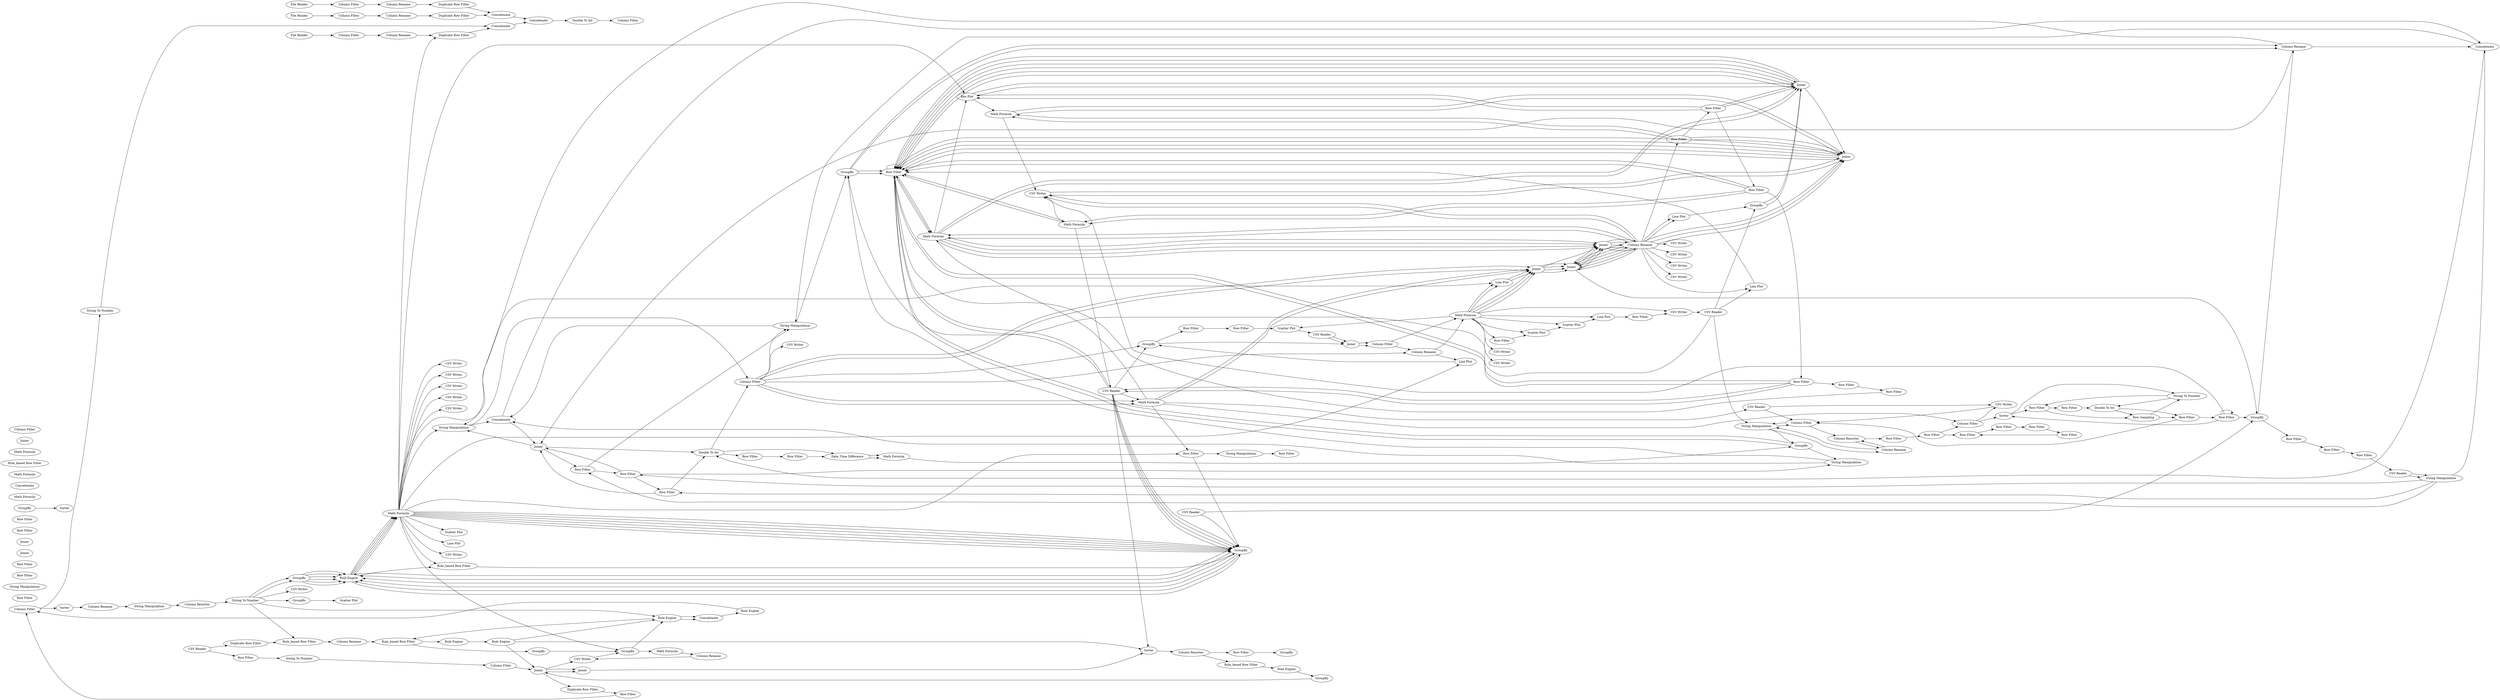 digraph {
	12 [label="Line Plot"]
	60 [label="Line Plot"]
	87 [label="CSV Writer"]
	99 [label="Row Filter"]
	100 [label="Row Filter"]
	101 [label="Row Filter"]
	102 [label="Row Filter"]
	103 [label="Row Filter"]
	104 [label="Row Filter"]
	105 [label="Row Filter"]
	106 [label="Row Filter"]
	107 [label="Row Filter"]
	108 [label="Row Filter"]
	109 [label="Row Filter"]
	110 [label="Row Filter"]
	111 [label="Row Filter"]
	112 [label="Row Filter"]
	113 [label="Row Filter"]
	114 [label="Row Filter"]
	115 [label="Row Filter"]
	116 [label="Row Filter"]
	117 [label="Row Filter"]
	118 [label="Row Filter"]
	119 [label="Row Filter"]
	120 [label="Row Filter"]
	121 [label="Row Filter"]
	122 [label="Row Filter"]
	123 [label="Row Filter"]
	124 [label="Row Filter"]
	125 [label="Row Filter"]
	126 [label="Row Filter"]
	127 [label="Row Filter"]
	128 [label="Row Filter"]
	129 [label="Row Filter"]
	130 [label="Row Filter"]
	131 [label="Row Filter"]
	132 [label="Row Filter"]
	133 [label="Row Filter"]
	134 [label="Row Filter"]
	135 [label="Row Filter"]
	136 [label="Row Filter"]
	137 [label="Row Filter"]
	138 [label="Row Filter"]
	139 [label="Row Filter"]
	140 [label="Row Filter"]
	141 [label="Row Filter"]
	142 [label="Row Filter"]
	143 [label="Row Filter"]
	144 [label="Row Filter"]
	145 [label="Row Filter"]
	146 [label="Row Filter"]
	147 [label="Row Filter"]
	148 [label="Row Filter"]
	149 [label="Row Filter"]
	150 [label="Row Filter"]
	151 [label="Row Filter"]
	152 [label="Row Filter"]
	153 [label="Row Filter"]
	154 [label="Row Filter"]
	155 [label="Row Filter"]
	156 [label="Row Filter"]
	157 [label="Row Filter"]
	158 [label="Row Filter"]
	159 [label="Row Filter"]
	160 [label="Row Filter"]
	161 [label="Row Filter"]
	162 [label="Row Filter"]
	163 [label="Row Filter"]
	164 [label="Row Filter"]
	165 [label="Row Filter"]
	166 [label="Row Filter"]
	167 [label="Row Filter"]
	168 [label="Row Filter"]
	169 [label="Row Filter"]
	170 [label="Row Filter"]
	171 [label="Row Filter"]
	172 [label="Row Filter"]
	173 [label="Row Filter"]
	174 [label="Row Filter"]
	175 [label="Row Filter"]
	176 [label="Row Filter"]
	177 [label="Row Filter"]
	178 [label="Row Filter"]
	179 [label="Row Filter"]
	180 [label="Row Filter"]
	181 [label="Row Filter"]
	182 [label="Row Filter"]
	183 [label="Row Filter"]
	184 [label="Row Filter"]
	185 [label="Row Filter"]
	186 [label="Row Filter"]
	187 [label="Row Filter"]
	188 [label="Row Filter"]
	189 [label="Row Filter"]
	190 [label="Row Filter"]
	191 [label="Row Filter"]
	104 [label="Column Filter"]
	105 [label="CSV Writer"]
	4 [label="File Reader"]
	7 [label="File Reader"]
	8 [label="File Reader"]
	9 [label="File Reader"]
	11 [label="Column Filter"]
	12 [label="Duplicate Row Filter"]
	19 [label="Column Rename"]
	30 [label="Duplicate Row Filter"]
	32 [label="Column Rename"]
	33 [label="Column Filter"]
	34 [label="Duplicate Row Filter"]
	36 [label="Column Rename"]
	37 [label="Column Filter"]
	38 [label="Duplicate Row Filter"]
	40 [label="Column Rename"]
	41 [label="Column Filter"]
	45 [label=Concatenate]
	46 [label=Concatenate]
	47 [label=Concatenate]
	51 [label="String To Number"]
	52 [label="Row Filter"]
	53 [label="Double To Int"]
	55 [label="Column Filter"]
	63 [label="String To Number"]
	64 [label="String To Number"]
	65 [label="Row Filter"]
	108 [label="CSV Reader"]
	109 [label="Column Filter"]
	110 [label="Column Resorter"]
	111 [label=Sorter]
	112 [label="String Manipulation"]
	113 [label="Column Rename"]
	114 [label="Row Filter"]
	116 [label="String To Number"]
	117 [label="Double To Int"]
	118 [label="Row Sampling"]
	119 [label="String Manipulation"]
	120 [label="Row Filter"]
	121 [label="Row Filter"]
	132 [label="Scatter Plot"]
	137 [label="Box Plot"]
	146 [label="Line Plot"]
	150 [label="Scatter Plot"]
	157 [label="Scatter Plot"]
	158 [label="Scatter Plot"]
	159 [label="Line Plot"]
	163 [label="Line Plot"]
	173 [label="Line Plot"]
	176 [label="Line Plot"]
	179 [label="Line Plot"]
	122 [label=GroupBy]
	126 [label="CSV Reader"]
	127 [label="String Manipulation"]
	128 [label="Row Filter"]
	129 [label="Row Filter"]
	130 [label="Row Filter"]
	131 [label="String Manipulation"]
	132 [label="String Manipulation"]
	133 [label=Concatenate]
	134 [label=Concatenate]
	135 [label="String to Date_Time"]
	137 [label="String Manipulation"]
	138 [label="String Manipulation"]
	139 [label="String Manipulation"]
	140 [label="String Manipulation"]
	142 [label="Math Formula"]
	143 [label="Date_Time Difference"]
	131 [label=Joiner]
	135 [label="Double To Int"]
	136 [label="Column Filter"]
	138 [label="Column Rename"]
	148 [label=GroupBy]
	151 [label="CSV Reader"]
	152 [label=Joiner]
	153 [label="Column Filter"]
	154 [label="Column Rename"]
	155 [label="Math Formula"]
	161 [label="CSV Writer"]
	112 [label="String Manipulation"]
	139 [label=GroupBy]
	141 [label=GroupBy]
	162 [label="CSV Reader"]
	164 [label="Row Filter"]
	165 [label="Row Filter"]
	166 [label="Row Filter"]
	167 [label="Row Filter"]
	168 [label="Row Filter"]
	169 [label="Row Filter"]
	175 [label=Joiner]
	176 [label=Joiner]
	177 [label=Joiner]
	178 [label=Joiner]
	179 [label=Joiner]
	180 [label="Row Filter"]
	181 [label="Row Filter"]
	182 [label=Joiner]
	183 [label=Joiner]
	184 [label="Column Rename"]
	185 [label="Math Formula"]
	186 [label="Math Formula"]
	187 [label="Math Formula"]
	188 [label="Math Formula"]
	189 [label="Math Formula"]
	190 [label="Math Formula"]
	191 [label="Math Formula"]
	192 [label="Math Formula"]
	164 [label="Row Filter"]
	165 [label="Row Filter"]
	166 [label="Row Filter"]
	167 [label="Row Filter"]
	168 [label="Row Filter"]
	169 [label="Row Filter"]
	175 [label=Joiner]
	176 [label=Joiner]
	177 [label=Joiner]
	178 [label=Joiner]
	179 [label=Joiner]
	180 [label="Row Filter"]
	181 [label="Row Filter"]
	182 [label=Joiner]
	183 [label=Joiner]
	184 [label="Column Rename"]
	174 [label=GroupBy]
	175 [label=Sorter]
	164 [label="Row Filter"]
	165 [label="Row Filter"]
	166 [label="Row Filter"]
	167 [label="Row Filter"]
	168 [label="Row Filter"]
	169 [label="Row Filter"]
	175 [label=Joiner]
	176 [label=Joiner]
	177 [label=Joiner]
	178 [label=Joiner]
	179 [label=Joiner]
	180 [label="Row Filter"]
	181 [label="Row Filter"]
	182 [label=Joiner]
	183 [label=Joiner]
	184 [label="Column Rename"]
	185 [label="Rule Engine"]
	164 [label="Row Filter"]
	165 [label="Row Filter"]
	166 [label="Row Filter"]
	167 [label="Row Filter"]
	168 [label="Row Filter"]
	169 [label="Row Filter"]
	175 [label=Joiner]
	176 [label=Joiner]
	177 [label=Joiner]
	178 [label=Joiner]
	179 [label=Joiner]
	180 [label="Row Filter"]
	181 [label="Row Filter"]
	182 [label=Joiner]
	183 [label=Joiner]
	184 [label="Column Rename"]
	185 [label="Math Formula"]
	186 [label="Math Formula"]
	187 [label="Math Formula"]
	188 [label="Math Formula"]
	189 [label="Math Formula"]
	190 [label="Math Formula"]
	191 [label="Math Formula"]
	192 [label="Math Formula"]
	15 [label=Sorter]
	49 [label=GroupBy]
	186 [label="Box Plot"]
	188 [label="CSV Writer"]
	190 [label="CSV Reader"]
	192 [label="Line Plot"]
	193 [label="CSV Reader"]
	195 [label="Scatter Plot"]
	194 [label=GroupBy]
	196 [label=GroupBy]
	197 [label=Joiner]
	198 [label="Math Formula"]
	194 [label=GroupBy]
	196 [label=GroupBy]
	197 [label=Joiner]
	198 [label="Math Formula"]
	201 [label="Scatter Plot"]
	194 [label=GroupBy]
	196 [label=GroupBy]
	197 [label=Joiner]
	198 [label="Math Formula"]
	203 [label="Rule Engine"]
	204 [label=Sorter]
	194 [label=GroupBy]
	196 [label=GroupBy]
	197 [label=Joiner]
	199 [label="Row Filter"]
	200 [label="Rule_based Row Filter"]
	201 [label="Rule_based Row Filter"]
	202 [label="Math Formula"]
	203 [label="Math Formula"]
	204 [label=Concatenate]
	205 [label=Sorter]
	194 [label=GroupBy]
	196 [label=GroupBy]
	197 [label=Joiner]
	198 [label="Math Formula"]
	205 [label="Row Filter"]
	206 [label="Row Filter"]
	207 [label="String Manipulation"]
	217 [label=GroupBy]
	218 [label="Scatter Plot"]
	2 [label=Sorter]
	4 [label="CSV Reader"]
	13 [label="Duplicate Row Filter"]
	16 [label=Concatenate]
	17 [label=Sorter]
	18 [label=GroupBy]
	40 [label=Joiner]
	54 [label="Column Rename"]
	56 [label="Column Resorter"]
	57 [label="Row Filter"]
	58 [label=GroupBy]
	59 [label="Rule_based Row Filter"]
	60 [label="Rule_based Row Filter"]
	61 [label="Column Rename"]
	62 [label="Rule Engine"]
	63 [label="Column Filter"]
	209 [label="String Manipulation"]
	212 [label="Column Resorter"]
	213 [label="String To Number"]
	221 [label="Rule Engine"]
	223 [label="Rule Engine"]
	224 [label="Rule Engine"]
	225 [label=Joiner]
	227 [label=Joiner]
	228 [label="Column Filter"]
	230 [label="Column Filter"]
	231 [label=Concatenate]
	232 [label=Joiner]
	233 [label="Column Filter"]
	196 [label=GroupBy]
	197 [label="Rule Engine"]
	198 [label="Math Formula"]
	199 [label="Math Formula"]
	229 [label="Line Plot"]
	230 [label="Rule_based Row Filter"]
	231 [label=GroupBy]
	232 [label="Rule Engine"]
	233 [label="CSV Writer"]
	234 [label=GroupBy]
	235 [label="Math Formula"]
	236 [label="Column Rename"]
	237 [label="CSV Writer"]
	238 [label="CSV Writer"]
	239 [label="CSV Writer"]
	240 [label="CSV Writer"]
	245 [label="CSV Writer"]
	247 [label="CSV Writer"]
	248 [label="CSV Writer"]
	250 [label="CSV Writer"]
	251 [label="CSV Writer"]
	254 [label="CSV Writer"]
	257 [label="CSV Writer"]
	258 [label="CSV Writer"]
	259 [label="CSV Writer"]
	99 -> 100
	100 -> 101
	101 -> 102
	102 -> 99
	191 -> 108
	104 -> 111
	105 -> 109
	106 -> 104
	107 -> 106
	108 -> 105
	109 -> 112
	110 -> 107
	111 -> 116
	112 -> 113
	113 -> 110
	114 -> 115
	115 -> 117
	116 -> 114
	117 -> 118
	118 -> 120
	121 -> 121
	120 -> 109
	121 -> 122
	122 -> 123
	123 -> 124
	124 -> 125
	125 -> 126
	126 -> 127
	127 -> 134
	128 -> 135
	129 -> 128
	130 -> 129
	131 -> 130
	132 -> 133
	133 -> 131
	134 -> 132
	135 -> 145
	136 -> 154
	137 -> 136
	138 -> 137
	139 -> 138
	140 -> 139
	141 -> 140
	142 -> 141
	143 -> 142
	144 -> 143
	145 -> 144
	146 -> 148
	147 -> 149
	148 -> 147
	149 -> 150
	150 -> 151
	151 -> 152
	152 -> 153
	153 -> 155
	154 -> 146
	155 -> 156
	156 -> 157
	157 -> 158
	158 -> 159
	159 -> 160
	160 -> 161
	161 -> 162
	162 -> 163
	163 -> 164
	164 -> 164
	184 -> 166
	166 -> 167
	167 -> 168
	168 -> 169
	169 -> 170
	170 -> 171
	171 -> 164
	184 -> 173
	173 -> 174
	174 -> 175
	175 -> 176
	176 -> 164
	185 -> 164
	184 -> 179
	179 -> 122
	136 -> 148
	155 -> 182
	182 -> 183
	183 -> 184
	184 -> 185
	185 -> 186
	186 -> 187
	187 -> 188
	188 -> 189
	189 -> 190
	190 -> 191
	4 -> 52
	7 -> 11
	8 -> 33
	9 -> 37
	11 -> 19
	12 -> 45
	19 -> 12
	30 -> 46
	32 -> 30
	33 -> 32
	34 -> 46
	36 -> 34
	37 -> 36
	38 -> 65
	40 -> 38
	41 -> 40
	45 -> 47
	46 -> 47
	47 -> 53
	51 -> 41
	52 -> 51
	53 -> 55
	63 -> 64
	64 -> 45
	65 -> 63
	109 -> 110
	110 -> 113
	111 -> 114
	112 -> 109
	113 -> 112
	114 -> 118
	116 -> 117
	117 -> 120
	118 -> 116
	121 -> 111
	120 -> 121
	126 -> 127
	127 -> 128
	127 -> 129
	127 -> 130
	128 -> 131
	129 -> 140
	130 -> 132
	131 -> 137
	132 -> 139
	133 -> 134
	134 -> 135
	135 -> 143
	137 -> 133
	138 -> 134
	139 -> 138
	140 -> 133
	143 -> 142
	122 -> 138
	129 -> 131
	131 -> 135
	135 -> 136
	138 -> 131
	148 -> 152
	151 -> 152
	152 -> 153
	153 -> 154
	154 -> 155
	155 -> 161
	164 -> 185
	184 -> 188
	166 -> 187
	167 -> 186
	168 -> 189
	169 -> 190
	175 -> 164
	176 -> 164
	185 -> 183
	184 -> 179
	179 -> 183
	136 -> 191
	155 -> 192
	182 -> 179
	183 -> 184
	185 -> 175
	186 -> 175
	187 -> 176
	188 -> 176
	189 -> 164
	190 -> 164
	191 -> 182
	192 -> 182
	164 -> 175
	184 -> 176
	166 -> 176
	167 -> 175
	168 -> 164
	169 -> 164
	175 -> 164
	176 -> 164
	185 -> 183
	184 -> 179
	179 -> 183
	136 -> 182
	155 -> 182
	182 -> 179
	183 -> 184
	164 -> 175
	184 -> 176
	166 -> 176
	167 -> 175
	168 -> 164
	169 -> 164
	175 -> 164
	176 -> 164
	185 -> 183
	184 -> 179
	179 -> 183
	136 -> 182
	155 -> 182
	182 -> 179
	183 -> 184
	184 -> 185
	164 -> 185
	184 -> 188
	166 -> 187
	167 -> 186
	168 -> 189
	169 -> 190
	175 -> 164
	176 -> 164
	185 -> 183
	184 -> 179
	179 -> 183
	136 -> 191
	155 -> 192
	182 -> 179
	183 -> 184
	185 -> 175
	186 -> 175
	187 -> 176
	188 -> 176
	189 -> 164
	190 -> 164
	191 -> 182
	192 -> 182
	112 -> 141
	139 -> 164
	139 -> 164
	141 -> 164
	141 -> 164
	162 -> 139
	162 -> 174
	162 -> 112
	174 -> 175
	49 -> 15
	194 -> 197
	196 -> 197
	197 -> 198
	194 -> 197
	196 -> 197
	197 -> 198
	194 -> 197
	196 -> 197
	197 -> 198
	198 -> 194
	198 -> 194
	194 -> 197
	196 -> 197
	197 -> 201
	197 -> 194
	198 -> 194
	201 -> 194
	198 -> 194
	198 -> 194
	198 -> 205
	205 -> 194
	194 -> 197
	196 -> 197
	197 -> 198
	2 -> 56
	4 -> 13
	13 -> 60
	16 -> 62
	17 -> 54
	18 -> 40
	40 -> 233
	40 -> 225
	40 -> 225
	54 -> 209
	56 -> 57
	56 -> 59
	57 -> 58
	59 -> 223
	60 -> 61
	61 -> 230
	62 -> 63
	63 -> 17
	209 -> 212
	212 -> 213
	221 -> 40
	221 -> 232
	221 -> 2
	223 -> 18
	224 -> 221
	225 -> 2
	213 -> 196
	198 -> 231
	230 -> 224
	231 -> 232
	232 -> 16
	232 -> 16
	233 -> 231
	196 -> 197
	197 -> 198
	198 -> 194
	191 -> 104
	191 -> 185
	191 -> 205
	104 -> 105
	106 -> 99
	108 -> 109
	121 -> 188
	136 -> 132
	136 -> 247
	155 -> 150
	155 -> 157
	155 -> 159
	155 -> 158
	155 -> 251
	155 -> 254
	184 -> 176
	184 -> 179
	184 -> 173
	184 -> 163
	184 -> 237
	184 -> 238
	184 -> 239
	184 -> 240
	190 -> 148
	190 -> 2
	190 -> 194
	190 -> 194
	190 -> 194
	190 -> 194
	193 -> 194
	193 -> 122
	198 -> 195
	198 -> 245
	198 -> 201
	198 -> 137
	198 -> 248
	198 -> 192
	198 -> 258
	198 -> 12
	198 -> 257
	198 -> 146
	198 -> 186
	198 -> 250
	205 -> 207
	207 -> 206
	217 -> 218
	213 -> 196
	213 -> 232
	213 -> 60
	213 -> 87
	213 -> 217
	198 -> 229
	198 -> 259
	230 -> 234
	231 -> 235
	232 -> 230
	234 -> 231
	235 -> 236
	236 -> 233
	rankdir=LR
}
